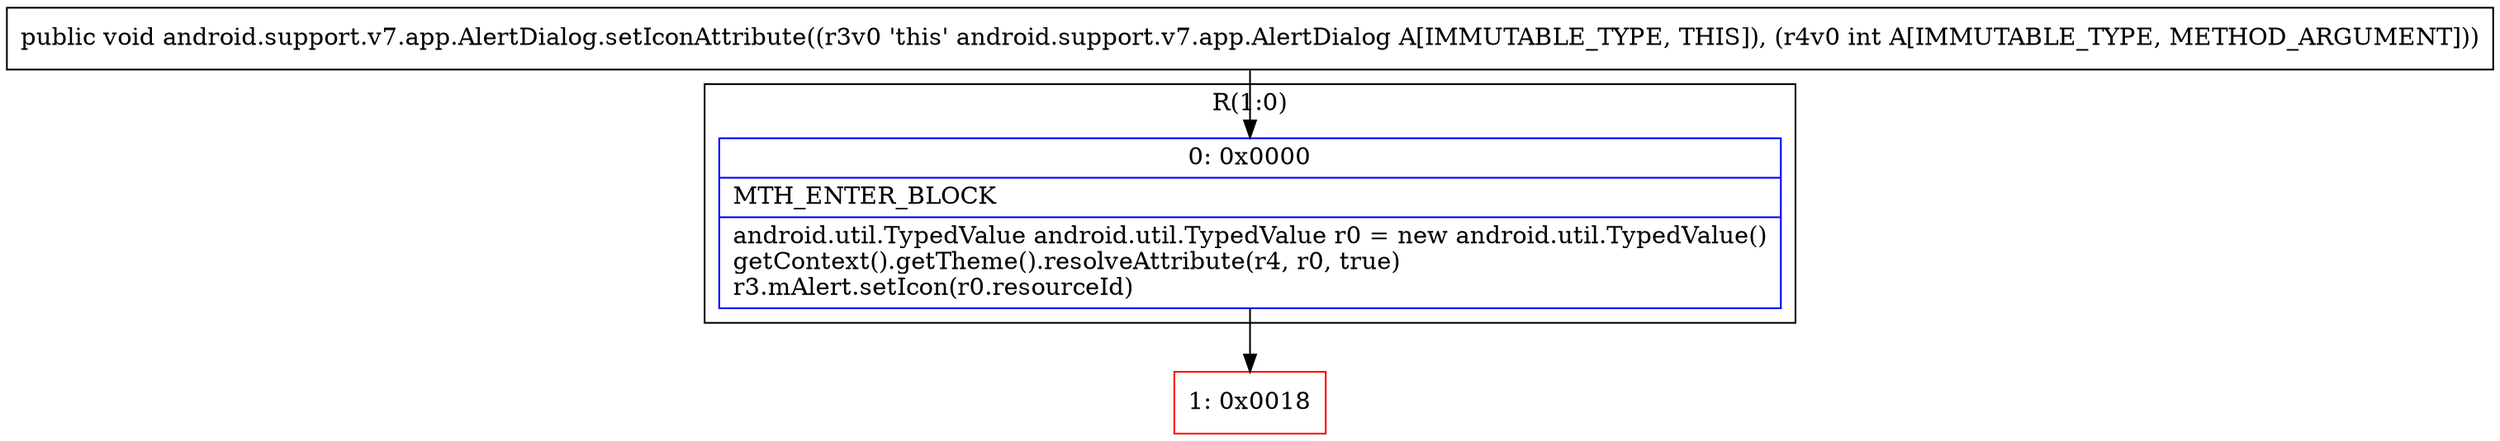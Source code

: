 digraph "CFG forandroid.support.v7.app.AlertDialog.setIconAttribute(I)V" {
subgraph cluster_Region_1808495009 {
label = "R(1:0)";
node [shape=record,color=blue];
Node_0 [shape=record,label="{0\:\ 0x0000|MTH_ENTER_BLOCK\l|android.util.TypedValue android.util.TypedValue r0 = new android.util.TypedValue()\lgetContext().getTheme().resolveAttribute(r4, r0, true)\lr3.mAlert.setIcon(r0.resourceId)\l}"];
}
Node_1 [shape=record,color=red,label="{1\:\ 0x0018}"];
MethodNode[shape=record,label="{public void android.support.v7.app.AlertDialog.setIconAttribute((r3v0 'this' android.support.v7.app.AlertDialog A[IMMUTABLE_TYPE, THIS]), (r4v0 int A[IMMUTABLE_TYPE, METHOD_ARGUMENT])) }"];
MethodNode -> Node_0;
Node_0 -> Node_1;
}

